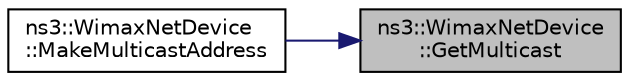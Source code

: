 digraph "ns3::WimaxNetDevice::GetMulticast"
{
 // LATEX_PDF_SIZE
  edge [fontname="Helvetica",fontsize="10",labelfontname="Helvetica",labelfontsize="10"];
  node [fontname="Helvetica",fontsize="10",shape=record];
  rankdir="RL";
  Node1 [label="ns3::WimaxNetDevice\l::GetMulticast",height=0.2,width=0.4,color="black", fillcolor="grey75", style="filled", fontcolor="black",tooltip="Get multicast address."];
  Node1 -> Node2 [dir="back",color="midnightblue",fontsize="10",style="solid",fontname="Helvetica"];
  Node2 [label="ns3::WimaxNetDevice\l::MakeMulticastAddress",height=0.2,width=0.4,color="black", fillcolor="white", style="filled",URL="$classns3_1_1_wimax_net_device.html#a341f286eb2261262759db86e14e00bbb",tooltip="Make multicast address."];
}
